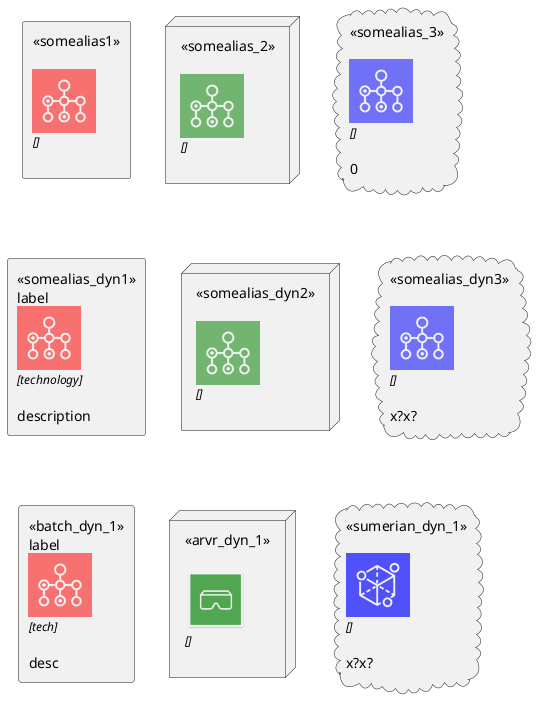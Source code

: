 @startuml
'all sprites in a category would be included in an all.puml file for that category
'==================================================================================================

'create equivalent of icons shown here https://github.com/awslabs/aws-icons-for-plantuml
sprite $Batch [64x64/16z] {
xLQ7bjim30CdzFzVtEV1iErPkJpT7iYm5aWDKERujFZ5Bp8YkSvM011VfMzSDy2Mw1JidbCGAtmllmbPuIkoImjyGUsyBV4LV95_Xny50bpW4uTRAjOKu81b
Xa0vbX3OKFG5C0IMNLyxXA_3PvW5hqHSOFBP_Ovk4036hYi0pJdTCgqD6A0g4FQ0hOwygxSikGOanw11AuvtomxXjNiRDECmn21xxTkJP0N4tdy1Gmu5T2GW
6ygFL_sqbx3NvA_FVtt_ri_F1CZNra-10TpNhvVr2KGcyVCOdoBySlpv-jC1ZSVveO36_Fwb0UASqGqG0QpfJgP2Eo60u59-fLVozhhdNk2WTeDpq2O6AAL_
uV7KGPNO2lya17gz1pMiD1VmFNH9IBLNe3xA3q07eNsMy_WdXESwU4jRmddEk-FUuPFjjthiqAEGVUz8rlqmsK1nhtYlklvp7vWRfka0jUNITUdTzgxFyzLx
-Ikh_YdmYr_y0G
}

'https://github.com/awslabs/aws-icons-for-plantuml/blob/master/dist/ARVR/ARVR.puml
sprite $Arvr [64x64/16z] {
xTG3WiH054NHzutP_th7RHkfsmnEdE1HZMZsIn0_DGDuuVsZJwnMVJ-57txuuKrsP4Tv1mjl3Nw43qZlo147VO9xPueyu8j1l3jm7V0GtPFWe8_UKzpL3rzc
TO4l0gZEzufCsDd-rnhoN2zKtKLoWk-bkHq--vabr0TypEy_WiwEmc9K7FATAd_fVDwOZygdU_uEF_pmLgUMA_wChkV1SavCc4LdXNVe2m
}

'https://github.com/awslabs/aws-icons-for-plantuml/blob/master/dist/ARVR/Sumerian.puml
sprite $Sumerian [64x64/16z] {
xPO5qkim38HN3FU_xuE29mMx-Hbtg4to6GIZxVVJhtvLLI-XbK2QJo6sVv90JA3SImUJRVuAjBeDl8zE0G2EyVy42d87NGOmGG0vVHuu7iRWZt4daBUWWW6j
8w_zNufuHES9KgxpKjr5o6CKQyh5uGi59BTfEuR1GHvEi6cu0N2sWE8sb99j03370L41CkryG9FQh6rTffOJlEWGLz-cbv5N4Pqh83Vf5THL67BA-qXltEu_
2XWrtrzlzZUfwuBCdjy_3ilGeY0Pgmj0NO5ehtb1vh9c0OhsaV_Qfa_hKUzKUDIs_eJgy7myMFEPLzinwd3nSQ0rpwYR_kiWmAgVmezmYuKSJ_94VZJDABad
y4EnAVcdyy4Xo6H_7g-02Se1oIVprMqKX_YdW9_AEtjtdVlNiykVmAS0Tjd_1exTl8wS3Ju5q5sydGux-94Dty4xGtfeyAEewG4FQCvv0vQy0b8zvuiN_EYw
AHy0nu8Ue-gMJrFBOgjTKr_pYfyChlaOjDhmay6vj0xaWvyFxdKOyiYlZSFQGGZIVMbSrhaa46WOf-dmcOS1a3mPjp9mFqqf77FZ-7JZ-Y76UQvV_Uel
}




' We define 1 or more sprite decorators in stdlib
'---------------------------------------------------
!unquoted procedure $SpriteDecorator($MySprite, $alias, $description="", $label="", $technology="", $scale=1, $colour="red")

rectangle $alias as "
<<$alias>>
$label
<color:$colour><$MySprite*$scale></color>
//<size:12>[$technology]</size>//

  $description"
!endprocedure

'add a new shape parameter
'---------------------------------------------------
!unquoted procedure $SpriteDecorator2($MySprite, $alias, $description="", $label="", $technology="", $scale=1, $colour="green", $shape="node")

$shape $alias as "
<<$alias>>
$label
<color:$colour><$MySprite*$scale></color>
//<size:12>[$technology]</size>//

  $description"
!endprocedure

'add a new shape parameter + a mystery parameter
'---------------------------------------------------
!unquoted procedure $SpriteDecorator3($MySprite, $alias, $description="", $label="", $technology="", $scale=1, $colour="blue", $shape="cloud", $mystery="x?x?")

$shape $alias as "
<<$alias>>
$label
<color:$colour><$MySprite*$scale></color>
//<size:12>[$technology]</size>//

  $description $mystery"
!endprocedure







' Define our decorators that we know now - and can easily define new ones in future with as manty new parameters 
' as we want, that we don't even know about yet
$SpriteDecorator("$Batch", "somealias1")
$SpriteDecorator2("$Batch", "somealias_2", $shape="node")
$SpriteDecorator3("$Batch", "somealias_3", $shape="cloud", $mystery="0")



'this does not work directly as $SpriteDecorator - so we do indirect as the following line
!$dyn = "$Sprite"+ "Decorator"
%invoke_procedure($dyn, "$Batch", "somealias_dyn1", "description", "label", "technology")

!$dyn2 = "$Sprite"+ "Decorator2"
%invoke_procedure($dyn2, "$Batch", "somealias_dyn2")

!$dyn3 = "$Sprite"+ "Decorator3"
%invoke_procedure($dyn3, "$Batch", "somealias_dyn3")




'stdlib macros pass the sprite to the decorator - and the other parameters
'all this would happen in an all.puml file per sprite category
'==================================================================================================



'!unquoted procedure $BATCH($alias, $description="", $label="", $technology="", $scale=1, $colour="red")
'$SpriteDecorator($Batch, $alias, $description, $label, $technology, $scale, $colour)
'!endprocedure



'!unquoted procedure $SpriteDecorator($MySprite, $alias, $description="", $label="", $technology="", $scale=1, $colour="red")
!unquoted procedure $BATCH_DYN($alias, $description="", $label="", $technology="", $scale=1, $colour="red")
%invoke_procedure($dyn, "$Batch", $alias, $description, $label, $technology, $scale, $colour)
!endprocedure

!unquoted procedure $ARVR_DYN($alias)
%invoke_procedure($dyn2, "$Arvr", $alias)
!endprocedure

!unquoted procedure $SUMERIAN_DYN($alias)
%invoke_procedure($dyn3, "$Sumerian", $alias)
!endprocedure



$BATCH_DYN("batch_dyn_1", "desc", "label", "tech", 1)
'$BATCH_DYN( "batch_dyn_2")
'$BATCH_DYN( "batch_dyn_3")


$ARVR_DYN("arvr_dyn_1")
'$ARVR_DYN( "arvr_dyn_2")
'$ARVR_DYN( "arvr_dyn_3")

$SUMERIAN_DYN("sumerian_dyn_1")
'$SUMERIAN_DYN( "sumerian_dyn_2")
'$SUMERIAN_DYN( "sumerian_dyn_3")


'if this works, then can add named arguments
@enduml